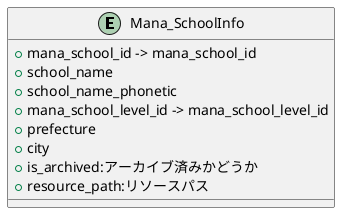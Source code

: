 @startuml

entity "Mana_SchoolInfo" {
    + mana_school_id -> mana_school_id
    + school_name
    + school_name_phonetic
    + mana_school_level_id -> mana_school_level_id
    + prefecture
    + city
    + is_archived:アーカイブ済みかどうか
    + resource_path:リソースパス
}

@enduml
